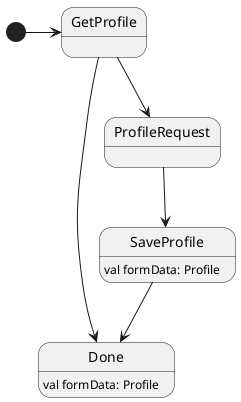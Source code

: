 import me.jameshunt.business.Profile

@startuml

SaveProfile : val formData: Profile

Done : val formData: Profile

[*] -> GetProfile
GetProfile --> ProfileRequest
ProfileRequest --> SaveProfile
SaveProfile --> Done
GetProfile --> Done

@enduml